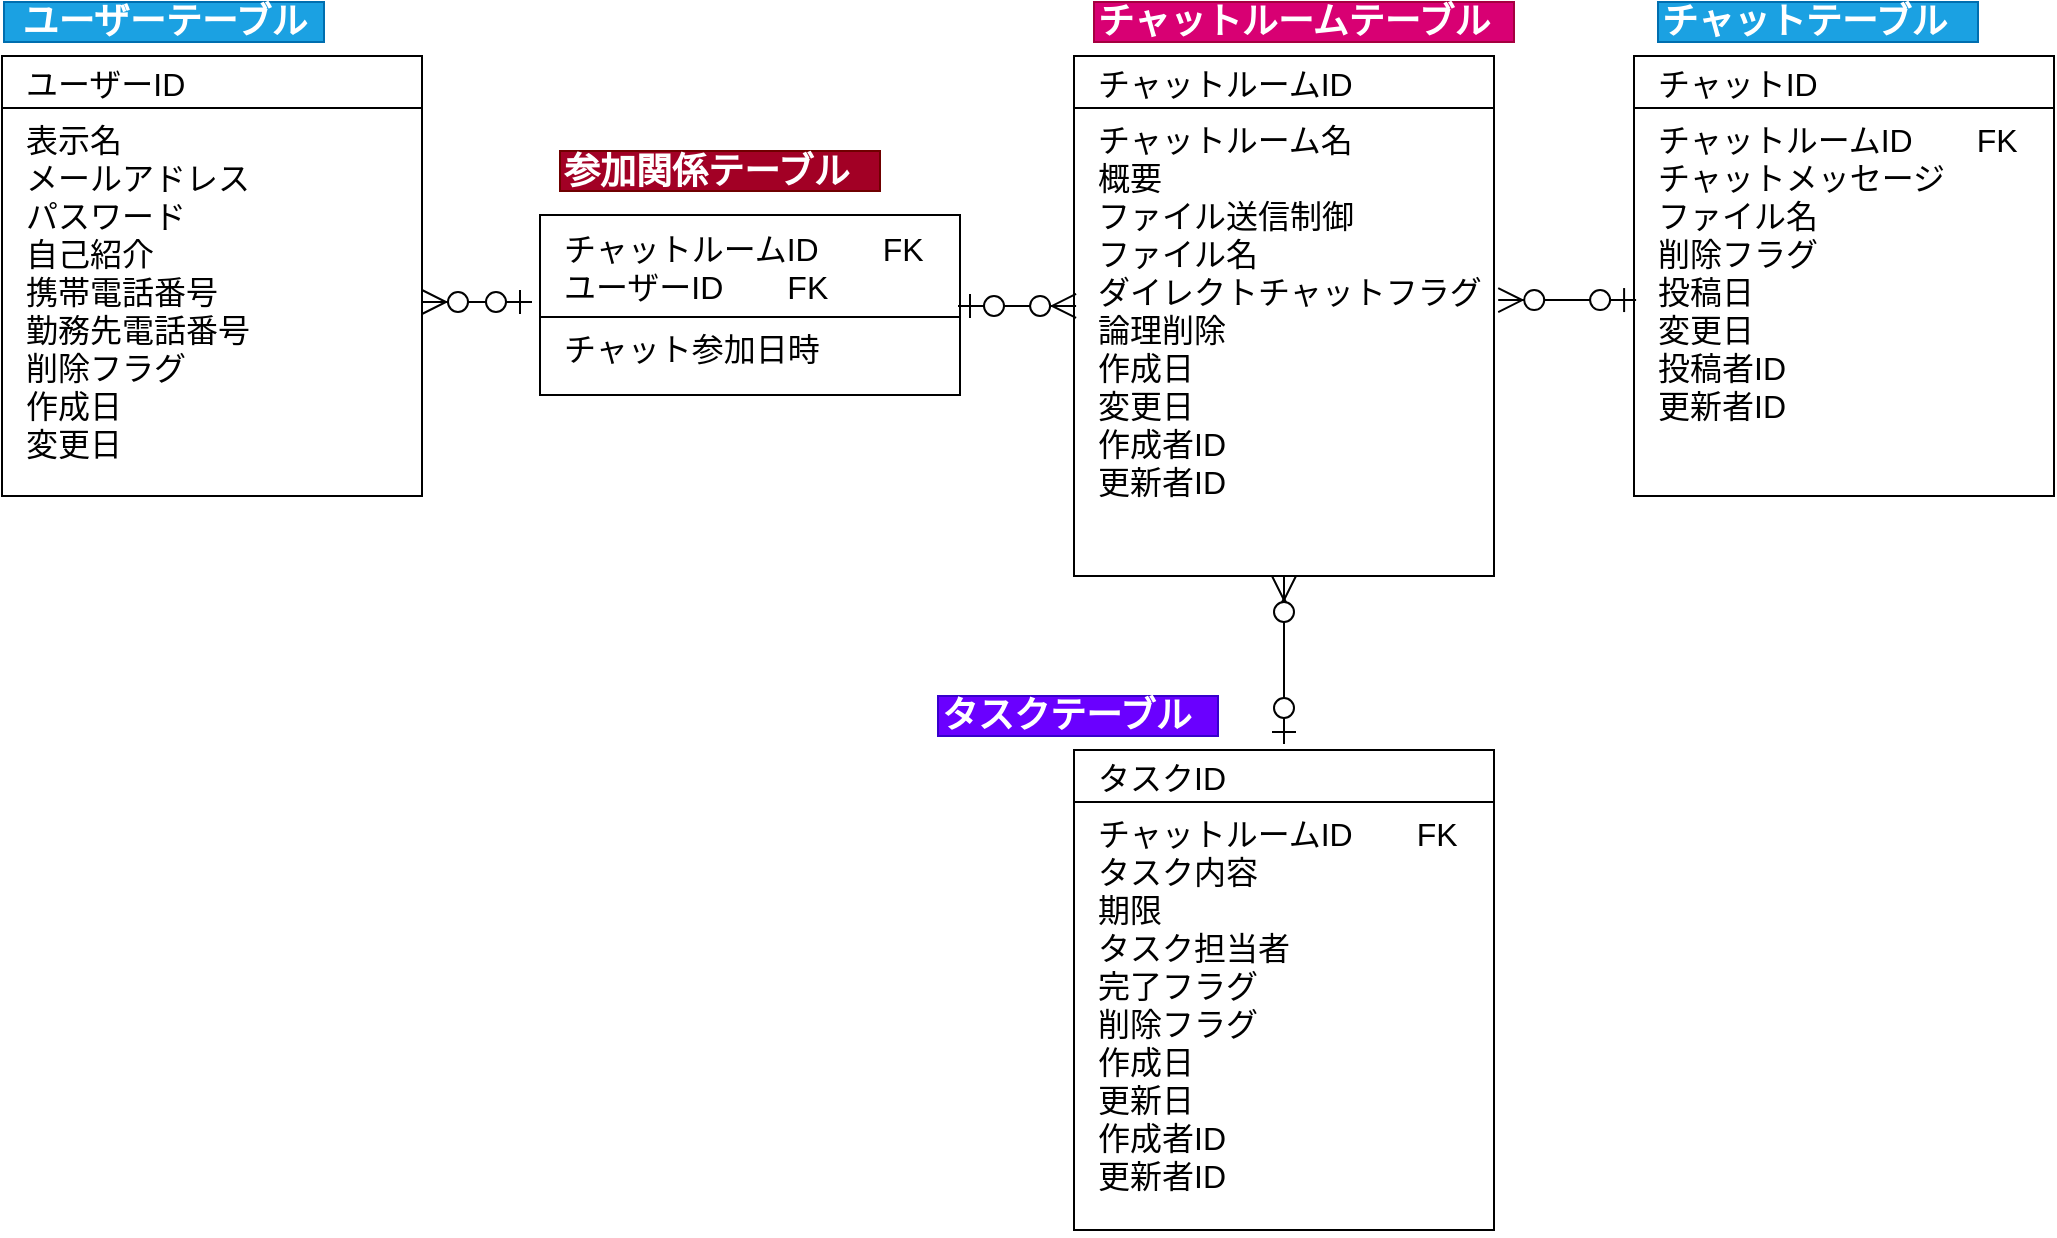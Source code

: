 <mxfile version="13.1.3">
    <diagram id="6hGFLwfOUW9BJ-s0fimq" name="Page-1">
        <mxGraphModel dx="1210" dy="995" grid="1" gridSize="10" guides="1" tooltips="1" connect="1" arrows="1" fold="1" page="0" pageScale="1" pageWidth="827" pageHeight="1169" math="0" shadow="0">
            <root>
                <mxCell id="0"/>
                <mxCell id="1" parent="0"/>
                <mxCell id="2" value="ユーザーID" style="swimlane;fontStyle=0;childLayout=stackLayout;horizontal=1;startSize=26;fillColor=none;horizontalStack=0;resizeParent=1;resizeParentMax=0;resizeLast=0;collapsible=1;marginBottom=0;align=left;perimeterSpacing=3;spacingLeft=10;fontSize=16;" parent="1" vertex="1">
                    <mxGeometry x="-6" y="220" width="210" height="220" as="geometry"/>
                </mxCell>
                <mxCell id="4" value="表示名&#10;メールアドレス&#10;パスワード&#10;自己紹介&#10;携帯電話番号&#10;勤務先電話番号&#10;削除フラグ&#10;作成日&#10;変更日&#10;" style="text;align=left;verticalAlign=top;spacingLeft=10;spacingRight=4;overflow=hidden;rotatable=0;points=[[0,0.5],[1,0.5]];portConstraint=eastwest;fontSize=16;" parent="2" vertex="1">
                    <mxGeometry y="26" width="210" height="194" as="geometry"/>
                </mxCell>
                <mxCell id="10" value="&lt;b&gt;&lt;font style=&quot;font-size: 18px&quot;&gt;ユーザーテーブル&lt;/font&gt;&lt;/b&gt;" style="text;html=1;align=center;verticalAlign=middle;resizable=0;points=[];autosize=1;fillColor=#1ba1e2;strokeColor=#006EAF;fontColor=#ffffff;" parent="1" vertex="1">
                    <mxGeometry x="-5" y="193" width="160" height="20" as="geometry"/>
                </mxCell>
                <mxCell id="13" value="&lt;b&gt;&lt;font style=&quot;font-size: 18px&quot;&gt;チャットルームテーブル&lt;/font&gt;&lt;/b&gt;" style="text;html=1;align=left;verticalAlign=middle;resizable=0;points=[];autosize=1;fillColor=#d80073;strokeColor=#A50040;fontColor=#ffffff;" parent="1" vertex="1">
                    <mxGeometry x="540" y="193" width="210" height="20" as="geometry"/>
                </mxCell>
                <mxCell id="14" value="&lt;b&gt;&lt;font style=&quot;font-size: 18px&quot;&gt;チャットテーブル&lt;br&gt;&lt;/font&gt;&lt;/b&gt;" style="text;html=1;align=left;verticalAlign=middle;resizable=0;points=[];autosize=1;fillColor=#1ba1e2;strokeColor=#006EAF;fontColor=#ffffff;" parent="1" vertex="1">
                    <mxGeometry x="822" y="193" width="160" height="20" as="geometry"/>
                </mxCell>
                <mxCell id="17" value="&lt;span style=&quot;font-size: 18px&quot;&gt;&lt;b&gt;参加関係テーブル&lt;/b&gt;&lt;/span&gt;" style="text;html=1;align=left;verticalAlign=middle;resizable=0;points=[];autosize=1;fillColor=#a20025;strokeColor=#6F0000;fontColor=#ffffff;" parent="1" vertex="1">
                    <mxGeometry x="273" y="267.5" width="160" height="20" as="geometry"/>
                </mxCell>
                <mxCell id="20" value="&lt;b&gt;&lt;font style=&quot;font-size: 18px&quot;&gt;タスクテーブル&lt;br&gt;&lt;/font&gt;&lt;/b&gt;" style="text;html=1;align=left;verticalAlign=middle;resizable=0;points=[];autosize=1;fillColor=#6a00ff;strokeColor=#3700CC;fontColor=#ffffff;" parent="1" vertex="1">
                    <mxGeometry x="462" y="540" width="140" height="20" as="geometry"/>
                </mxCell>
                <mxCell id="23" style="rounded=0;orthogonalLoop=1;jettySize=auto;html=1;startArrow=ERzeroToMany;startFill=1;endArrow=ERzeroToOne;endFill=1;endSize=10;startSize=10;" parent="1" source="4" edge="1">
                    <mxGeometry relative="1" as="geometry">
                        <mxPoint x="259" y="343" as="targetPoint"/>
                    </mxGeometry>
                </mxCell>
                <mxCell id="18" value="チャットルームID　　FK&#10;ユーザーID　　FK" style="swimlane;fontStyle=0;childLayout=stackLayout;horizontal=1;startSize=51;fillColor=none;horizontalStack=0;resizeParent=1;resizeParentMax=0;resizeLast=0;collapsible=1;marginBottom=0;align=left;perimeterSpacing=3;spacingLeft=10;fontSize=16;" parent="1" vertex="1">
                    <mxGeometry x="263" y="299.5" width="210" height="90" as="geometry"/>
                </mxCell>
                <mxCell id="19" value="チャット参加日時" style="text;strokeColor=none;fillColor=none;align=left;verticalAlign=top;spacingLeft=10;spacingRight=4;overflow=hidden;rotatable=0;points=[[0,0.5],[1,0.5]];portConstraint=eastwest;fontSize=16;" parent="18" vertex="1">
                    <mxGeometry y="51" width="210" height="39" as="geometry"/>
                </mxCell>
                <mxCell id="11" value="チャットルームID" style="swimlane;fontStyle=0;childLayout=stackLayout;horizontal=1;startSize=26;fillColor=none;horizontalStack=0;resizeParent=1;resizeParentMax=0;resizeLast=0;collapsible=1;marginBottom=0;align=left;perimeterSpacing=3;spacingLeft=10;fontSize=16;" parent="1" vertex="1">
                    <mxGeometry x="530" y="220" width="210" height="260" as="geometry"/>
                </mxCell>
                <mxCell id="12" value="チャットルーム名&#10;概要&#10;ファイル送信制御&#10;ファイル名&#10;ダイレクトチャットフラグ&#10;論理削除&#10;作成日&#10;変更日&#10;作成者ID&#10;更新者ID&#10;" style="text;strokeColor=none;fillColor=none;align=left;verticalAlign=top;spacingLeft=10;spacingRight=4;overflow=hidden;rotatable=0;points=[[0,0.5],[1,0.5]];portConstraint=eastwest;fontSize=16;" parent="11" vertex="1">
                    <mxGeometry y="26" width="210" height="234" as="geometry"/>
                </mxCell>
                <mxCell id="24" style="rounded=0;orthogonalLoop=1;jettySize=auto;html=1;startArrow=ERzeroToOne;startFill=1;endArrow=ERzeroToMany;endFill=1;entryX=0.005;entryY=0.423;entryDx=0;entryDy=0;entryPerimeter=0;endSize=10;startSize=10;" parent="1" target="12" edge="1">
                    <mxGeometry relative="1" as="geometry">
                        <mxPoint x="472" y="345" as="sourcePoint"/>
                        <mxPoint x="531" y="342" as="targetPoint"/>
                        <Array as="points"/>
                    </mxGeometry>
                </mxCell>
                <mxCell id="46" value="" style="edgeStyle=orthogonalEdgeStyle;rounded=0;orthogonalLoop=1;jettySize=auto;html=1;" edge="1" parent="1" source="21">
                    <mxGeometry relative="1" as="geometry">
                        <mxPoint x="635" y="490" as="targetPoint"/>
                    </mxGeometry>
                </mxCell>
                <mxCell id="21" value="タスクID" style="swimlane;fontStyle=0;childLayout=stackLayout;horizontal=1;startSize=26;fillColor=none;horizontalStack=0;resizeParent=1;resizeParentMax=0;resizeLast=0;collapsible=1;marginBottom=0;align=left;perimeterSpacing=3;spacingLeft=10;fontSize=16;" parent="1" vertex="1">
                    <mxGeometry x="530" y="567" width="210" height="240" as="geometry"/>
                </mxCell>
                <mxCell id="22" value="チャットルームID　　FK&#10;タスク内容&#10;期限&#10;タスク担当者&#10;完了フラグ&#10;削除フラグ&#10;作成日&#10;更新日&#10;作成者ID&#10;更新者ID" style="text;strokeColor=none;fillColor=none;align=left;verticalAlign=top;spacingLeft=10;spacingRight=4;overflow=hidden;rotatable=0;points=[[0,0.5],[1,0.5]];portConstraint=eastwest;fontSize=16;" parent="21" vertex="1">
                    <mxGeometry y="26" width="210" height="214" as="geometry"/>
                </mxCell>
                <mxCell id="15" value="チャットID" style="swimlane;fontStyle=0;childLayout=stackLayout;horizontal=1;startSize=26;fillColor=none;horizontalStack=0;resizeParent=1;resizeParentMax=0;resizeLast=0;collapsible=1;marginBottom=0;align=left;perimeterSpacing=3;spacingLeft=10;fontSize=16;" parent="1" vertex="1">
                    <mxGeometry x="810" y="220" width="210" height="220" as="geometry"/>
                </mxCell>
                <mxCell id="16" value="チャットルームID　　FK&#10;チャットメッセージ&#10;ファイル名&#10;削除フラグ&#10;投稿日&#10;変更日&#10;投稿者ID&#10;更新者ID" style="text;strokeColor=none;fillColor=none;align=left;verticalAlign=top;spacingLeft=10;spacingRight=4;overflow=hidden;rotatable=0;points=[[0,0.5],[1,0.5]];portConstraint=eastwest;fontSize=16;" parent="15" vertex="1">
                    <mxGeometry y="26" width="210" height="194" as="geometry"/>
                </mxCell>
                <mxCell id="31" style="edgeStyle=none;rounded=0;orthogonalLoop=1;jettySize=auto;html=1;entryX=0.5;entryY=0;entryDx=0;entryDy=0;startArrow=ERzeroToMany;startFill=1;startSize=10;endArrow=ERzeroToOne;endFill=1;endSize=10;" parent="1" source="12" target="21" edge="1">
                    <mxGeometry relative="1" as="geometry">
                        <mxPoint x="635" y="544" as="targetPoint"/>
                    </mxGeometry>
                </mxCell>
                <mxCell id="40" style="edgeStyle=none;rounded=0;orthogonalLoop=1;jettySize=auto;html=1;entryX=1.01;entryY=0.466;entryDx=0;entryDy=0;entryPerimeter=0;startArrow=ERzeroToOne;startFill=1;startSize=10;endArrow=ERzeroToMany;endFill=1;endSize=10;exitX=0.005;exitY=0.562;exitDx=0;exitDy=0;exitPerimeter=0;" parent="1" edge="1">
                    <mxGeometry relative="1" as="geometry">
                        <mxPoint x="811.05" y="342.028" as="sourcePoint"/>
                        <mxPoint x="742.1" y="342.044" as="targetPoint"/>
                    </mxGeometry>
                </mxCell>
            </root>
        </mxGraphModel>
    </diagram>
</mxfile>
